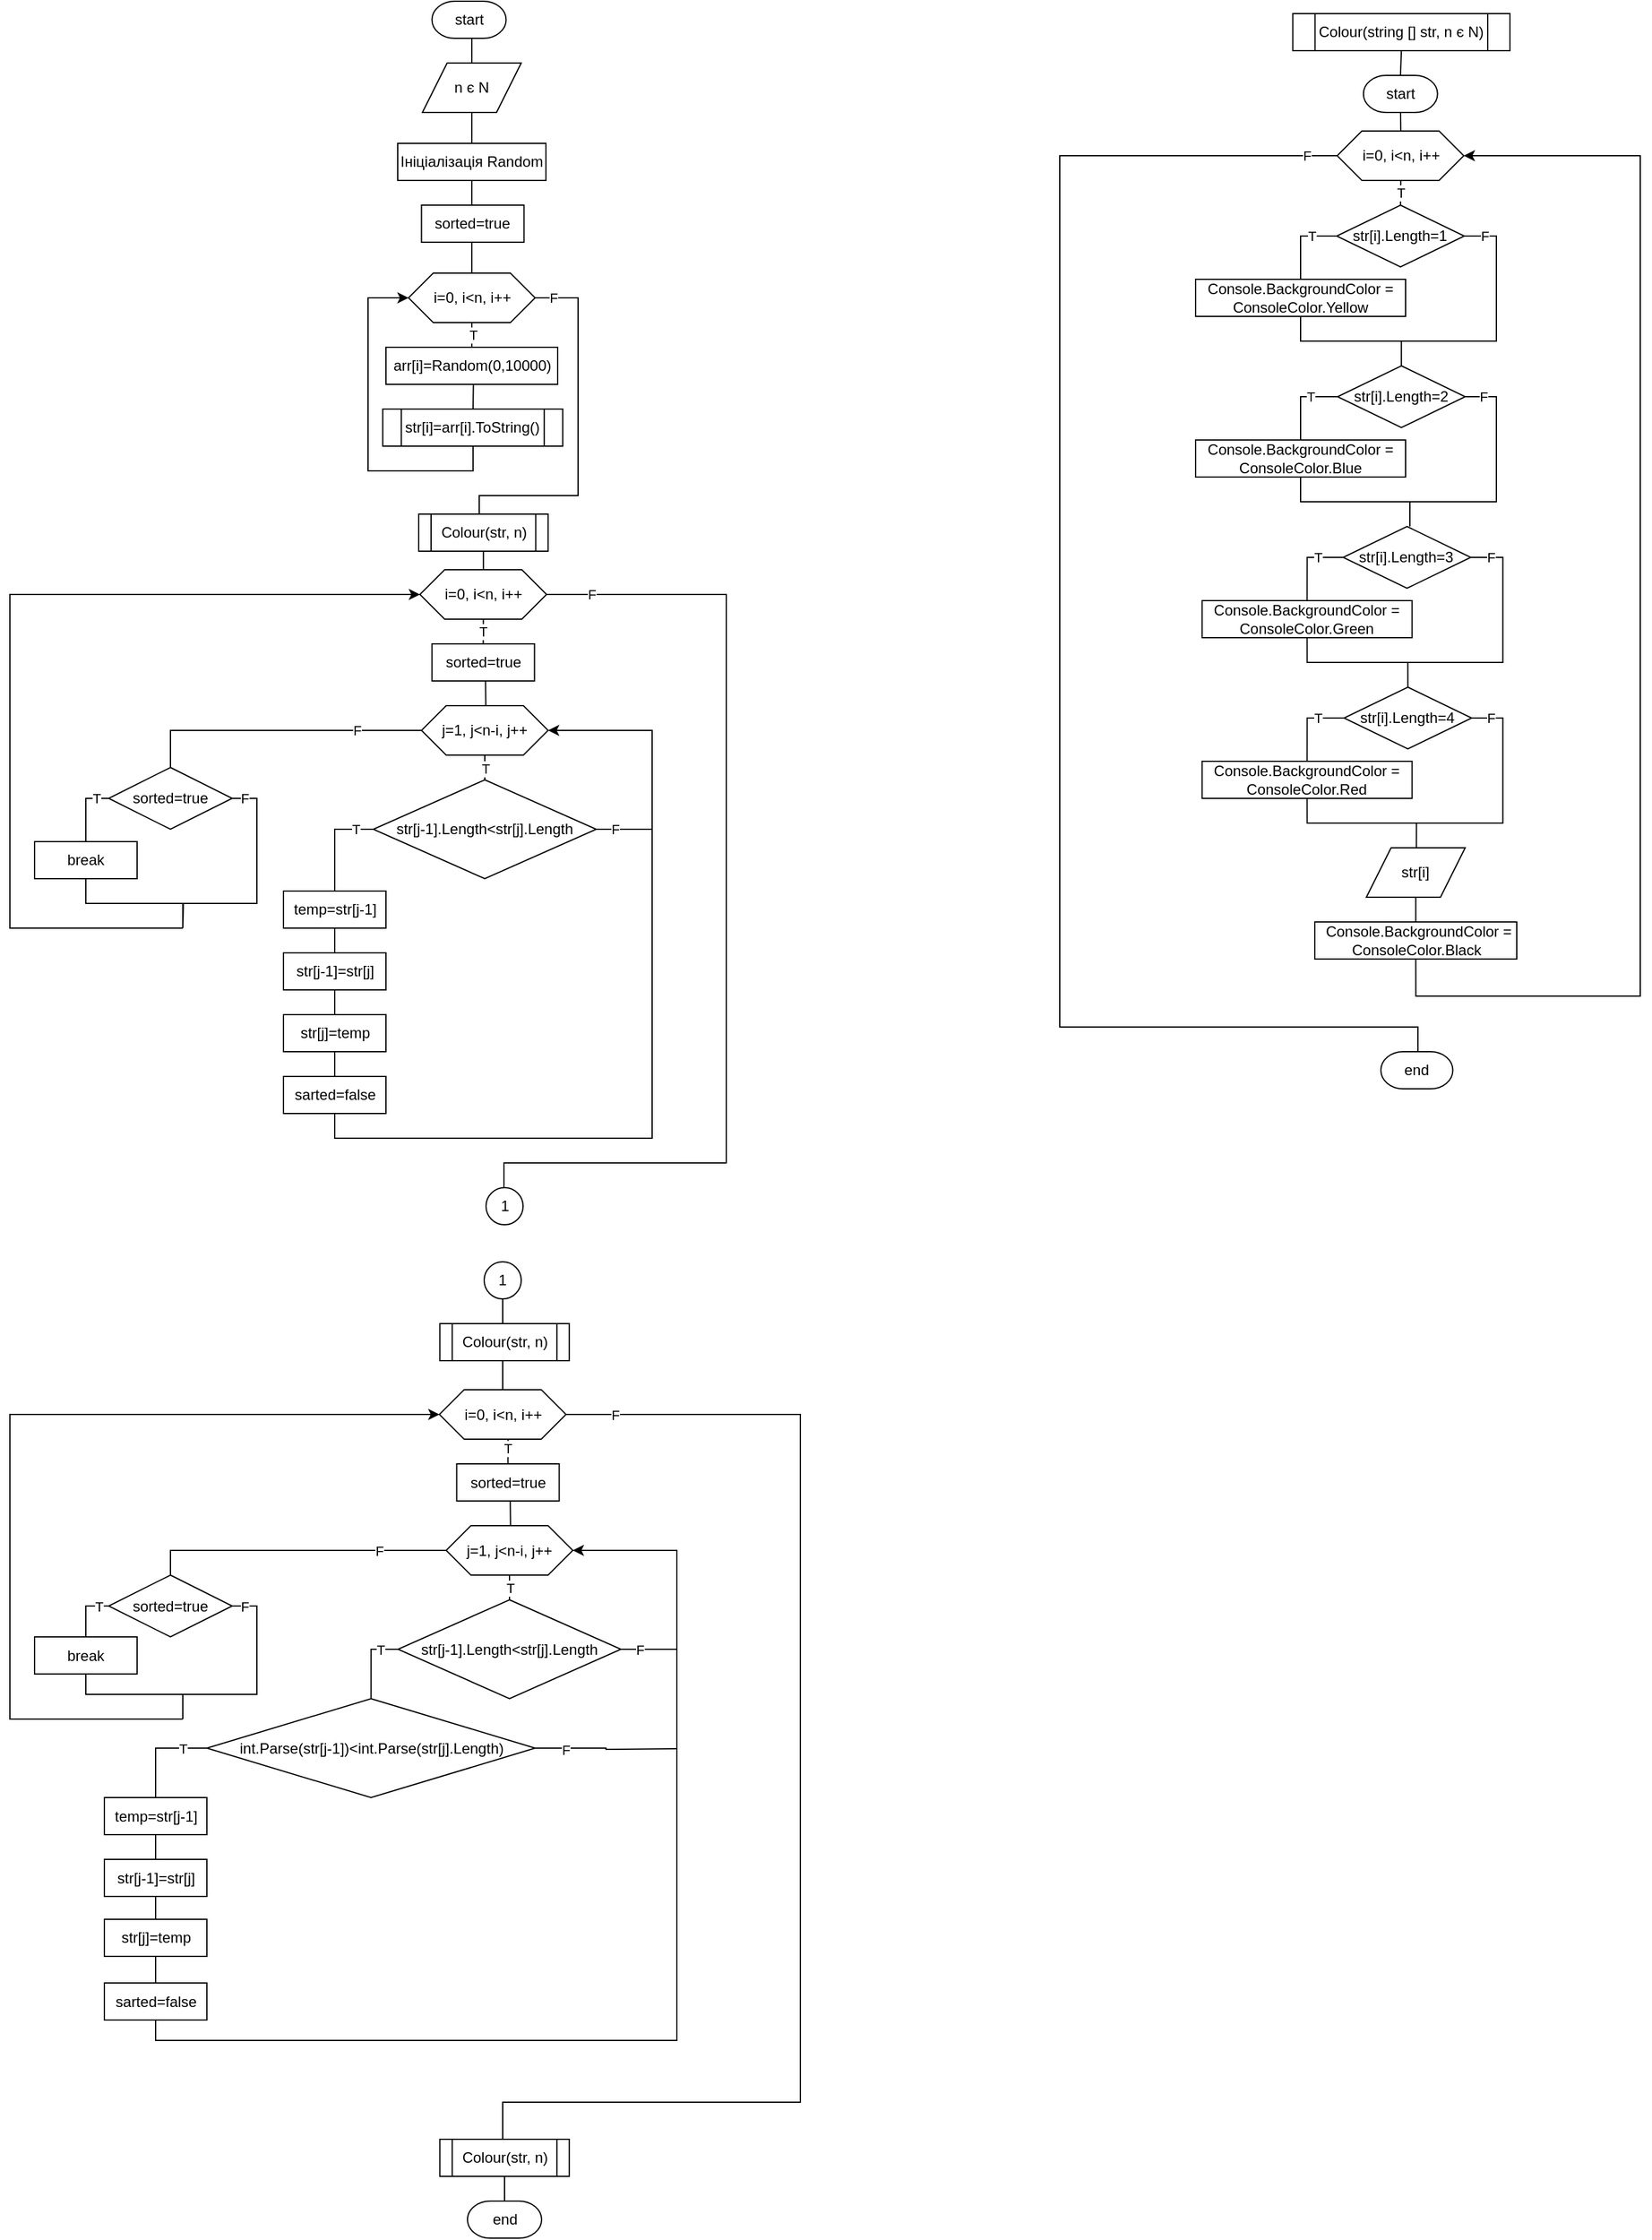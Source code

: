 <mxfile version="15.8.7" type="device"><diagram id="uZV2k3JF1YZYtvf-ei4v" name="Сторінка-1"><mxGraphModel dx="1102" dy="685" grid="1" gridSize="10" guides="1" tooltips="1" connect="1" arrows="1" fold="1" page="1" pageScale="1" pageWidth="827" pageHeight="1169" math="0" shadow="0"><root><mxCell id="0"/><mxCell id="1" parent="0"/><mxCell id="BwNYuGJRVMEhChx6pAqP-12" style="edgeStyle=orthogonalEdgeStyle;rounded=0;orthogonalLoop=1;jettySize=auto;html=1;exitX=0.5;exitY=1;exitDx=0;exitDy=0;exitPerimeter=0;entryX=0.5;entryY=0;entryDx=0;entryDy=0;endArrow=none;endFill=0;startArrow=none;" parent="1" source="BwNYuGJRVMEhChx6pAqP-4" target="BwNYuGJRVMEhChx6pAqP-11" edge="1"><mxGeometry relative="1" as="geometry"><Array as="points"><mxPoint x="414" y="260"/></Array></mxGeometry></mxCell><mxCell id="BwNYuGJRVMEhChx6pAqP-1" value="start" style="strokeWidth=1;html=1;shape=mxgraph.flowchart.terminator;whiteSpace=wrap;" parent="1" vertex="1"><mxGeometry x="381.75" y="170" width="60" height="30" as="geometry"/></mxCell><mxCell id="BwNYuGJRVMEhChx6pAqP-5" value="Ініціалізація Random" style="rounded=0;whiteSpace=wrap;html=1;strokeWidth=1;" parent="1" vertex="1"><mxGeometry x="354" y="285" width="120" height="30" as="geometry"/></mxCell><mxCell id="BwNYuGJRVMEhChx6pAqP-9" value="sorted=true" style="rounded=0;whiteSpace=wrap;html=1;strokeWidth=1;" parent="1" vertex="1"><mxGeometry x="373.25" y="335" width="83" height="30" as="geometry"/></mxCell><mxCell id="BwNYuGJRVMEhChx6pAqP-15" value="T" style="edgeStyle=orthogonalEdgeStyle;rounded=0;orthogonalLoop=1;jettySize=auto;html=1;exitX=0.5;exitY=1;exitDx=0;exitDy=0;entryX=0.5;entryY=0;entryDx=0;entryDy=0;endArrow=none;endFill=0;" parent="1" source="BwNYuGJRVMEhChx6pAqP-11" edge="1"><mxGeometry x="-0.718" y="1" relative="1" as="geometry"><mxPoint as="offset"/><mxPoint x="415" y="500" as="targetPoint"/></mxGeometry></mxCell><mxCell id="BwNYuGJRVMEhChx6pAqP-18" value="F" style="edgeStyle=orthogonalEdgeStyle;rounded=0;orthogonalLoop=1;jettySize=auto;html=1;exitX=1;exitY=0.5;exitDx=0;exitDy=0;endArrow=none;endFill=0;" parent="1" source="BwNYuGJRVMEhChx6pAqP-11" edge="1"><mxGeometry x="-0.903" relative="1" as="geometry"><mxPoint x="420" y="600" as="targetPoint"/><Array as="points"><mxPoint x="500" y="410"/><mxPoint x="500" y="570"/><mxPoint x="420" y="570"/></Array><mxPoint as="offset"/></mxGeometry></mxCell><mxCell id="BwNYuGJRVMEhChx6pAqP-11" value="i=0, i&amp;lt;n, i++" style="shape=hexagon;perimeter=hexagonPerimeter2;whiteSpace=wrap;html=1;fixedSize=1;strokeWidth=1;" parent="1" vertex="1"><mxGeometry x="362.75" y="390" width="102.5" height="40" as="geometry"/></mxCell><mxCell id="BwNYuGJRVMEhChx6pAqP-13" value="arr[i]=Random(0,10000)" style="rounded=0;whiteSpace=wrap;html=1;strokeWidth=1;" parent="1" vertex="1"><mxGeometry x="344.5" y="450" width="139" height="30" as="geometry"/></mxCell><mxCell id="BwNYuGJRVMEhChx6pAqP-16" style="edgeStyle=orthogonalEdgeStyle;rounded=0;orthogonalLoop=1;jettySize=auto;html=1;exitX=0.5;exitY=1;exitDx=0;exitDy=0;endArrow=classic;endFill=1;entryX=0;entryY=0.5;entryDx=0;entryDy=0;" parent="1" target="BwNYuGJRVMEhChx6pAqP-11" edge="1"><mxGeometry relative="1" as="geometry"><mxPoint x="360" y="410" as="targetPoint"/><Array as="points"><mxPoint x="415" y="550"/><mxPoint x="330" y="550"/><mxPoint x="330" y="410"/></Array><mxPoint x="415" y="530" as="sourcePoint"/></mxGeometry></mxCell><mxCell id="BwNYuGJRVMEhChx6pAqP-32" value="T" style="edgeStyle=orthogonalEdgeStyle;rounded=0;orthogonalLoop=1;jettySize=auto;html=1;entryX=0.5;entryY=0;entryDx=0;entryDy=0;endArrow=none;endFill=0;startArrow=none;" parent="1" target="BwNYuGJRVMEhChx6pAqP-23" edge="1"><mxGeometry x="0.779" relative="1" as="geometry"><mxPoint x="425" y="710" as="sourcePoint"/><mxPoint y="1" as="offset"/></mxGeometry></mxCell><mxCell id="BwNYuGJRVMEhChx6pAqP-36" value="T" style="edgeStyle=orthogonalEdgeStyle;rounded=0;orthogonalLoop=1;jettySize=auto;html=1;exitX=0.5;exitY=1;exitDx=0;exitDy=0;entryX=0.5;entryY=0;entryDx=0;entryDy=0;endArrow=none;endFill=0;" parent="1" source="BwNYuGJRVMEhChx6pAqP-19" target="BwNYuGJRVMEhChx6pAqP-21" edge="1"><mxGeometry x="0.734" relative="1" as="geometry"><mxPoint as="offset"/></mxGeometry></mxCell><mxCell id="BwNYuGJRVMEhChx6pAqP-19" value="Colour(str, n)" style="shape=process;whiteSpace=wrap;html=1;backgroundOutline=1;strokeWidth=1;" parent="1" vertex="1"><mxGeometry x="371" y="585" width="104.75" height="30" as="geometry"/></mxCell><mxCell id="BwNYuGJRVMEhChx6pAqP-42" value="F" style="edgeStyle=orthogonalEdgeStyle;rounded=0;orthogonalLoop=1;jettySize=auto;html=1;exitX=1;exitY=0.5;exitDx=0;exitDy=0;endArrow=none;endFill=0;" parent="1" source="BwNYuGJRVMEhChx6pAqP-20" target="BwNYuGJRVMEhChx6pAqP-43" edge="1"><mxGeometry x="-0.912" relative="1" as="geometry"><mxPoint x="440" y="1130" as="targetPoint"/><Array as="points"><mxPoint x="620" y="650"/><mxPoint x="620" y="1110"/><mxPoint x="440" y="1110"/></Array><mxPoint x="1" as="offset"/></mxGeometry></mxCell><mxCell id="BwNYuGJRVMEhChx6pAqP-20" value="i=0, i&amp;lt;n, i++" style="shape=hexagon;perimeter=hexagonPerimeter2;whiteSpace=wrap;html=1;fixedSize=1;strokeWidth=1;" parent="1" vertex="1"><mxGeometry x="372" y="630" width="102.5" height="40" as="geometry"/></mxCell><mxCell id="BwNYuGJRVMEhChx6pAqP-21" value="sorted=true" style="rounded=0;whiteSpace=wrap;html=1;strokeWidth=1;" parent="1" vertex="1"><mxGeometry x="381.75" y="690" width="83" height="30" as="geometry"/></mxCell><mxCell id="BwNYuGJRVMEhChx6pAqP-48" value="F" style="edgeStyle=orthogonalEdgeStyle;rounded=0;orthogonalLoop=1;jettySize=auto;html=1;exitX=0;exitY=0.5;exitDx=0;exitDy=0;endArrow=none;endFill=0;entryX=0.5;entryY=0;entryDx=0;entryDy=0;" parent="1" source="BwNYuGJRVMEhChx6pAqP-22" target="BwNYuGJRVMEhChx6pAqP-55" edge="1"><mxGeometry x="-0.55" relative="1" as="geometry"><mxPoint x="270" y="760" as="targetPoint"/><mxPoint as="offset"/></mxGeometry></mxCell><mxCell id="BwNYuGJRVMEhChx6pAqP-22" value="j=1, j&amp;lt;n-i, j++" style="shape=hexagon;perimeter=hexagonPerimeter2;whiteSpace=wrap;html=1;fixedSize=1;strokeWidth=1;" parent="1" vertex="1"><mxGeometry x="373.25" y="740" width="102.5" height="40" as="geometry"/></mxCell><mxCell id="BwNYuGJRVMEhChx6pAqP-29" value="T" style="edgeStyle=orthogonalEdgeStyle;rounded=0;orthogonalLoop=1;jettySize=auto;html=1;exitX=0;exitY=0.5;exitDx=0;exitDy=0;entryX=0.5;entryY=0;entryDx=0;entryDy=0;endArrow=none;endFill=0;" parent="1" source="BwNYuGJRVMEhChx6pAqP-23" target="BwNYuGJRVMEhChx6pAqP-28" edge="1"><mxGeometry x="-0.877" relative="1" as="geometry"><mxPoint as="offset"/></mxGeometry></mxCell><mxCell id="BwNYuGJRVMEhChx6pAqP-31" value="F" style="edgeStyle=orthogonalEdgeStyle;rounded=0;orthogonalLoop=1;jettySize=auto;html=1;exitX=1;exitY=0.5;exitDx=0;exitDy=0;endArrow=none;endFill=0;" parent="1" source="BwNYuGJRVMEhChx6pAqP-23" edge="1"><mxGeometry x="-0.326" relative="1" as="geometry"><mxPoint x="560" y="840" as="targetPoint"/><mxPoint as="offset"/></mxGeometry></mxCell><mxCell id="BwNYuGJRVMEhChx6pAqP-23" value="str[j-1].Length&amp;lt;str[j].Length" style="rhombus;whiteSpace=wrap;html=1;strokeWidth=1;" parent="1" vertex="1"><mxGeometry x="334.25" y="800" width="180.5" height="80" as="geometry"/></mxCell><mxCell id="BwNYuGJRVMEhChx6pAqP-25" value="temp=str[j-1]" style="rounded=0;whiteSpace=wrap;html=1;strokeWidth=1;" parent="1" vertex="1"><mxGeometry x="261.5" y="890" width="83" height="30" as="geometry"/></mxCell><mxCell id="BwNYuGJRVMEhChx6pAqP-26" value="str[j-1]=str[j]" style="rounded=0;whiteSpace=wrap;html=1;strokeWidth=1;" parent="1" vertex="1"><mxGeometry x="261.5" y="940" width="83" height="30" as="geometry"/></mxCell><mxCell id="BwNYuGJRVMEhChx6pAqP-27" value="str[j]=temp" style="rounded=0;whiteSpace=wrap;html=1;strokeWidth=1;" parent="1" vertex="1"><mxGeometry x="261.5" y="990" width="83" height="30" as="geometry"/></mxCell><mxCell id="BwNYuGJRVMEhChx6pAqP-30" style="edgeStyle=orthogonalEdgeStyle;rounded=0;orthogonalLoop=1;jettySize=auto;html=1;exitX=0.5;exitY=1;exitDx=0;exitDy=0;endArrow=classic;endFill=1;entryX=1;entryY=0.5;entryDx=0;entryDy=0;" parent="1" source="BwNYuGJRVMEhChx6pAqP-28" target="BwNYuGJRVMEhChx6pAqP-22" edge="1"><mxGeometry relative="1" as="geometry"><mxPoint x="560" y="790" as="targetPoint"/><Array as="points"><mxPoint x="303" y="1090"/><mxPoint x="560" y="1090"/><mxPoint x="560" y="760"/></Array></mxGeometry></mxCell><mxCell id="BwNYuGJRVMEhChx6pAqP-28" value="sarted=false" style="rounded=0;whiteSpace=wrap;html=1;strokeWidth=1;" parent="1" vertex="1"><mxGeometry x="261.5" y="1040" width="83" height="30" as="geometry"/></mxCell><mxCell id="BwNYuGJRVMEhChx6pAqP-43" value="1" style="ellipse;whiteSpace=wrap;html=1;aspect=fixed;strokeWidth=1;" parent="1" vertex="1"><mxGeometry x="425.5" y="1130" width="30" height="30" as="geometry"/></mxCell><mxCell id="BwNYuGJRVMEhChx6pAqP-80" style="edgeStyle=orthogonalEdgeStyle;rounded=0;orthogonalLoop=1;jettySize=auto;html=1;exitX=0.5;exitY=1;exitDx=0;exitDy=0;entryX=0.5;entryY=0;entryDx=0;entryDy=0;endArrow=none;endFill=0;" parent="1" source="BwNYuGJRVMEhChx6pAqP-44" target="BwNYuGJRVMEhChx6pAqP-62" edge="1"><mxGeometry relative="1" as="geometry"/></mxCell><mxCell id="BwNYuGJRVMEhChx6pAqP-44" value="1" style="ellipse;whiteSpace=wrap;html=1;aspect=fixed;strokeWidth=1;" parent="1" vertex="1"><mxGeometry x="424" y="1190" width="30" height="30" as="geometry"/></mxCell><mxCell id="BwNYuGJRVMEhChx6pAqP-50" style="edgeStyle=orthogonalEdgeStyle;rounded=0;orthogonalLoop=1;jettySize=auto;html=1;entryX=0;entryY=0.5;entryDx=0;entryDy=0;endArrow=classic;endFill=1;" parent="1" target="BwNYuGJRVMEhChx6pAqP-20" edge="1"><mxGeometry relative="1" as="geometry"><mxPoint x="180" y="920" as="sourcePoint"/><Array as="points"><mxPoint x="142" y="920"/><mxPoint x="40" y="920"/><mxPoint x="40" y="650"/></Array></mxGeometry></mxCell><mxCell id="BwNYuGJRVMEhChx6pAqP-59" style="edgeStyle=orthogonalEdgeStyle;rounded=0;orthogonalLoop=1;jettySize=auto;html=1;exitX=0.5;exitY=1;exitDx=0;exitDy=0;endArrow=none;endFill=0;" parent="1" source="BwNYuGJRVMEhChx6pAqP-54" edge="1"><mxGeometry relative="1" as="geometry"><mxPoint x="180" y="920" as="targetPoint"/></mxGeometry></mxCell><mxCell id="BwNYuGJRVMEhChx6pAqP-54" value="break" style="rounded=0;whiteSpace=wrap;html=1;strokeWidth=1;" parent="1" vertex="1"><mxGeometry x="60" y="850" width="83" height="30" as="geometry"/></mxCell><mxCell id="BwNYuGJRVMEhChx6pAqP-56" value="F" style="edgeStyle=orthogonalEdgeStyle;rounded=0;orthogonalLoop=1;jettySize=auto;html=1;exitX=1;exitY=0.5;exitDx=0;exitDy=0;endArrow=none;endFill=0;" parent="1" source="BwNYuGJRVMEhChx6pAqP-55" edge="1"><mxGeometry x="-0.892" relative="1" as="geometry"><mxPoint x="180" y="920" as="targetPoint"/><Array as="points"><mxPoint x="240" y="815"/><mxPoint x="240" y="900"/><mxPoint x="180" y="900"/></Array><mxPoint as="offset"/></mxGeometry></mxCell><mxCell id="BwNYuGJRVMEhChx6pAqP-58" value="T" style="edgeStyle=orthogonalEdgeStyle;rounded=0;orthogonalLoop=1;jettySize=auto;html=1;exitX=0;exitY=0.5;exitDx=0;exitDy=0;entryX=0.5;entryY=0;entryDx=0;entryDy=0;endArrow=none;endFill=0;" parent="1" source="BwNYuGJRVMEhChx6pAqP-55" target="BwNYuGJRVMEhChx6pAqP-54" edge="1"><mxGeometry x="-0.626" relative="1" as="geometry"><mxPoint as="offset"/></mxGeometry></mxCell><mxCell id="BwNYuGJRVMEhChx6pAqP-55" value="sorted=true" style="rhombus;whiteSpace=wrap;html=1;strokeWidth=1;" parent="1" vertex="1"><mxGeometry x="120" y="790" width="100" height="50" as="geometry"/></mxCell><mxCell id="BwNYuGJRVMEhChx6pAqP-60" value="Colour(str, n)" style="shape=process;whiteSpace=wrap;html=1;backgroundOutline=1;strokeWidth=1;" parent="1" vertex="1"><mxGeometry x="388.13" y="1240" width="104.75" height="30" as="geometry"/></mxCell><mxCell id="BwNYuGJRVMEhChx6pAqP-61" value="T" style="edgeStyle=orthogonalEdgeStyle;rounded=0;orthogonalLoop=1;jettySize=auto;html=1;entryX=0.5;entryY=0;entryDx=0;entryDy=0;endArrow=none;endFill=0;startArrow=none;" parent="1" target="BwNYuGJRVMEhChx6pAqP-68" edge="1"><mxGeometry x="0.779" relative="1" as="geometry"><mxPoint x="445" y="1373.5" as="sourcePoint"/><mxPoint y="1" as="offset"/></mxGeometry></mxCell><mxCell id="BwNYuGJRVMEhChx6pAqP-81" value="T" style="edgeStyle=orthogonalEdgeStyle;rounded=0;orthogonalLoop=1;jettySize=auto;html=1;exitX=0.5;exitY=1;exitDx=0;exitDy=0;entryX=0.5;entryY=0;entryDx=0;entryDy=0;endArrow=none;endFill=0;" parent="1" source="BwNYuGJRVMEhChx6pAqP-62" target="BwNYuGJRVMEhChx6pAqP-63" edge="1"><mxGeometry relative="1" as="geometry"/></mxCell><mxCell id="BwNYuGJRVMEhChx6pAqP-105" value="F" style="edgeStyle=orthogonalEdgeStyle;rounded=0;orthogonalLoop=1;jettySize=auto;html=1;exitX=1;exitY=0.5;exitDx=0;exitDy=0;endArrow=none;endFill=0;" parent="1" source="BwNYuGJRVMEhChx6pAqP-62" target="BwNYuGJRVMEhChx6pAqP-104" edge="1"><mxGeometry x="-0.922" relative="1" as="geometry"><Array as="points"><mxPoint x="680" y="1314"/><mxPoint x="680" y="1870"/><mxPoint x="439" y="1870"/></Array><mxPoint as="offset"/></mxGeometry></mxCell><mxCell id="BwNYuGJRVMEhChx6pAqP-62" value="i=0, i&amp;lt;n, i++" style="shape=hexagon;perimeter=hexagonPerimeter2;whiteSpace=wrap;html=1;fixedSize=1;strokeWidth=1;" parent="1" vertex="1"><mxGeometry x="387.75" y="1293.5" width="102.5" height="40" as="geometry"/></mxCell><mxCell id="BwNYuGJRVMEhChx6pAqP-63" value="sorted=true" style="rounded=0;whiteSpace=wrap;html=1;strokeWidth=1;" parent="1" vertex="1"><mxGeometry x="401.75" y="1353.5" width="83" height="30" as="geometry"/></mxCell><mxCell id="BwNYuGJRVMEhChx6pAqP-64" value="F" style="edgeStyle=orthogonalEdgeStyle;rounded=0;orthogonalLoop=1;jettySize=auto;html=1;exitX=0;exitY=0.5;exitDx=0;exitDy=0;endArrow=none;endFill=0;entryX=0.5;entryY=0;entryDx=0;entryDy=0;" parent="1" source="BwNYuGJRVMEhChx6pAqP-65" target="BwNYuGJRVMEhChx6pAqP-79" edge="1"><mxGeometry x="-0.55" relative="1" as="geometry"><mxPoint x="290" y="1423.5" as="targetPoint"/><mxPoint as="offset"/></mxGeometry></mxCell><mxCell id="BwNYuGJRVMEhChx6pAqP-65" value="j=1, j&amp;lt;n-i, j++" style="shape=hexagon;perimeter=hexagonPerimeter2;whiteSpace=wrap;html=1;fixedSize=1;strokeWidth=1;" parent="1" vertex="1"><mxGeometry x="393.25" y="1403.5" width="102.5" height="40" as="geometry"/></mxCell><mxCell id="BwNYuGJRVMEhChx6pAqP-67" value="F" style="edgeStyle=orthogonalEdgeStyle;rounded=0;orthogonalLoop=1;jettySize=auto;html=1;exitX=1;exitY=0.5;exitDx=0;exitDy=0;endArrow=none;endFill=0;" parent="1" source="BwNYuGJRVMEhChx6pAqP-68" edge="1"><mxGeometry x="-0.326" relative="1" as="geometry"><mxPoint x="580" y="1503.5" as="targetPoint"/><mxPoint as="offset"/></mxGeometry></mxCell><mxCell id="BwNYuGJRVMEhChx6pAqP-91" value="T" style="edgeStyle=orthogonalEdgeStyle;rounded=0;orthogonalLoop=1;jettySize=auto;html=1;exitX=0;exitY=0.5;exitDx=0;exitDy=0;entryX=0.5;entryY=0;entryDx=0;entryDy=0;endArrow=none;endFill=0;" parent="1" source="BwNYuGJRVMEhChx6pAqP-68" target="BwNYuGJRVMEhChx6pAqP-82" edge="1"><mxGeometry x="-0.539" relative="1" as="geometry"><mxPoint as="offset"/></mxGeometry></mxCell><mxCell id="BwNYuGJRVMEhChx6pAqP-68" value="str[j-1].Length&amp;lt;str[j].Length" style="rhombus;whiteSpace=wrap;html=1;strokeWidth=1;" parent="1" vertex="1"><mxGeometry x="354.25" y="1463.5" width="180.5" height="80" as="geometry"/></mxCell><mxCell id="BwNYuGJRVMEhChx6pAqP-99" style="edgeStyle=orthogonalEdgeStyle;rounded=0;orthogonalLoop=1;jettySize=auto;html=1;entryX=0.5;entryY=0;entryDx=0;entryDy=0;endArrow=none;endFill=0;" parent="1" source="BwNYuGJRVMEhChx6pAqP-69" target="BwNYuGJRVMEhChx6pAqP-70" edge="1"><mxGeometry relative="1" as="geometry"/></mxCell><mxCell id="BwNYuGJRVMEhChx6pAqP-69" value="temp=str[j-1]" style="rounded=0;whiteSpace=wrap;html=1;strokeWidth=1;" parent="1" vertex="1"><mxGeometry x="116.5" y="1623.5" width="83" height="30" as="geometry"/></mxCell><mxCell id="BwNYuGJRVMEhChx6pAqP-100" style="edgeStyle=orthogonalEdgeStyle;rounded=0;orthogonalLoop=1;jettySize=auto;html=1;exitX=0.5;exitY=1;exitDx=0;exitDy=0;entryX=0.5;entryY=0;entryDx=0;entryDy=0;endArrow=none;endFill=0;" parent="1" source="BwNYuGJRVMEhChx6pAqP-70" target="BwNYuGJRVMEhChx6pAqP-71" edge="1"><mxGeometry relative="1" as="geometry"/></mxCell><mxCell id="BwNYuGJRVMEhChx6pAqP-70" value="str[j-1]=str[j]" style="rounded=0;whiteSpace=wrap;html=1;strokeWidth=1;" parent="1" vertex="1"><mxGeometry x="116.5" y="1673.5" width="83" height="30" as="geometry"/></mxCell><mxCell id="BwNYuGJRVMEhChx6pAqP-101" style="edgeStyle=orthogonalEdgeStyle;rounded=0;orthogonalLoop=1;jettySize=auto;html=1;exitX=0.5;exitY=1;exitDx=0;exitDy=0;entryX=0.5;entryY=0;entryDx=0;entryDy=0;endArrow=none;endFill=0;" parent="1" source="BwNYuGJRVMEhChx6pAqP-71" target="BwNYuGJRVMEhChx6pAqP-73" edge="1"><mxGeometry relative="1" as="geometry"/></mxCell><mxCell id="BwNYuGJRVMEhChx6pAqP-71" value="str[j]=temp" style="rounded=0;whiteSpace=wrap;html=1;strokeWidth=1;" parent="1" vertex="1"><mxGeometry x="116.5" y="1722" width="83" height="30" as="geometry"/></mxCell><mxCell id="BwNYuGJRVMEhChx6pAqP-102" style="edgeStyle=orthogonalEdgeStyle;rounded=0;orthogonalLoop=1;jettySize=auto;html=1;exitX=0.5;exitY=1;exitDx=0;exitDy=0;entryX=1;entryY=0.5;entryDx=0;entryDy=0;endArrow=classic;endFill=1;" parent="1" source="BwNYuGJRVMEhChx6pAqP-73" target="BwNYuGJRVMEhChx6pAqP-65" edge="1"><mxGeometry relative="1" as="geometry"><Array as="points"><mxPoint x="158" y="1820"/><mxPoint x="580" y="1820"/><mxPoint x="580" y="1424"/></Array></mxGeometry></mxCell><mxCell id="BwNYuGJRVMEhChx6pAqP-73" value="sarted=false" style="rounded=0;whiteSpace=wrap;html=1;strokeWidth=1;" parent="1" vertex="1"><mxGeometry x="116.5" y="1773.5" width="83" height="30" as="geometry"/></mxCell><mxCell id="BwNYuGJRVMEhChx6pAqP-74" style="edgeStyle=orthogonalEdgeStyle;rounded=0;orthogonalLoop=1;jettySize=auto;html=1;entryX=0;entryY=0.5;entryDx=0;entryDy=0;endArrow=classic;endFill=1;" parent="1" target="BwNYuGJRVMEhChx6pAqP-62" edge="1"><mxGeometry relative="1" as="geometry"><mxPoint x="180" y="1560" as="sourcePoint"/><Array as="points"><mxPoint x="180" y="1560"/><mxPoint x="40" y="1560"/><mxPoint x="40" y="1314"/></Array></mxGeometry></mxCell><mxCell id="BwNYuGJRVMEhChx6pAqP-75" style="edgeStyle=orthogonalEdgeStyle;rounded=0;orthogonalLoop=1;jettySize=auto;html=1;exitX=0.5;exitY=1;exitDx=0;exitDy=0;endArrow=none;endFill=0;" parent="1" source="BwNYuGJRVMEhChx6pAqP-76" edge="1"><mxGeometry relative="1" as="geometry"><mxPoint x="180" y="1560" as="targetPoint"/><Array as="points"><mxPoint x="102" y="1540"/><mxPoint x="180" y="1540"/></Array></mxGeometry></mxCell><mxCell id="BwNYuGJRVMEhChx6pAqP-76" value="break" style="rounded=0;whiteSpace=wrap;html=1;strokeWidth=1;" parent="1" vertex="1"><mxGeometry x="60" y="1493.5" width="83" height="30" as="geometry"/></mxCell><mxCell id="BwNYuGJRVMEhChx6pAqP-77" value="F" style="edgeStyle=orthogonalEdgeStyle;rounded=0;orthogonalLoop=1;jettySize=auto;html=1;exitX=1;exitY=0.5;exitDx=0;exitDy=0;endArrow=none;endFill=0;" parent="1" source="BwNYuGJRVMEhChx6pAqP-79" edge="1"><mxGeometry x="-0.892" relative="1" as="geometry"><mxPoint x="180" y="1560" as="targetPoint"/><Array as="points"><mxPoint x="240" y="1469"/><mxPoint x="240" y="1540"/><mxPoint x="180" y="1540"/></Array><mxPoint as="offset"/></mxGeometry></mxCell><mxCell id="BwNYuGJRVMEhChx6pAqP-78" value="T" style="edgeStyle=orthogonalEdgeStyle;rounded=0;orthogonalLoop=1;jettySize=auto;html=1;exitX=0;exitY=0.5;exitDx=0;exitDy=0;entryX=0.5;entryY=0;entryDx=0;entryDy=0;endArrow=none;endFill=0;" parent="1" source="BwNYuGJRVMEhChx6pAqP-79" target="BwNYuGJRVMEhChx6pAqP-76" edge="1"><mxGeometry x="-0.626" relative="1" as="geometry"><mxPoint as="offset"/></mxGeometry></mxCell><mxCell id="BwNYuGJRVMEhChx6pAqP-79" value="sorted=true" style="rhombus;whiteSpace=wrap;html=1;strokeWidth=1;" parent="1" vertex="1"><mxGeometry x="120" y="1443.5" width="100" height="50" as="geometry"/></mxCell><mxCell id="BwNYuGJRVMEhChx6pAqP-98" value="T" style="edgeStyle=orthogonalEdgeStyle;rounded=0;orthogonalLoop=1;jettySize=auto;html=1;exitX=0;exitY=0.5;exitDx=0;exitDy=0;entryX=0.5;entryY=0;entryDx=0;entryDy=0;endArrow=none;endFill=0;" parent="1" source="BwNYuGJRVMEhChx6pAqP-82" target="BwNYuGJRVMEhChx6pAqP-69" edge="1"><mxGeometry x="-0.521" relative="1" as="geometry"><Array as="points"><mxPoint x="158" y="1584"/></Array><mxPoint as="offset"/></mxGeometry></mxCell><mxCell id="BwNYuGJRVMEhChx6pAqP-103" value="F" style="edgeStyle=orthogonalEdgeStyle;rounded=0;orthogonalLoop=1;jettySize=auto;html=1;exitX=1;exitY=0.5;exitDx=0;exitDy=0;endArrow=none;endFill=0;" parent="1" source="BwNYuGJRVMEhChx6pAqP-82" edge="1"><mxGeometry x="-0.571" relative="1" as="geometry"><mxPoint x="580" y="1584" as="targetPoint"/><mxPoint y="1" as="offset"/></mxGeometry></mxCell><mxCell id="BwNYuGJRVMEhChx6pAqP-82" value="int.Parse(str[j-1])&amp;lt;int.Parse(str[j].Length)" style="rhombus;whiteSpace=wrap;html=1;strokeWidth=1;" parent="1" vertex="1"><mxGeometry x="199.5" y="1543.5" width="265.75" height="80" as="geometry"/></mxCell><mxCell id="BwNYuGJRVMEhChx6pAqP-109" style="edgeStyle=orthogonalEdgeStyle;rounded=0;orthogonalLoop=1;jettySize=auto;html=1;exitX=0.5;exitY=1;exitDx=0;exitDy=0;entryX=0.5;entryY=0;entryDx=0;entryDy=0;entryPerimeter=0;endArrow=none;endFill=0;" parent="1" source="BwNYuGJRVMEhChx6pAqP-104" target="BwNYuGJRVMEhChx6pAqP-108" edge="1"><mxGeometry relative="1" as="geometry"/></mxCell><mxCell id="BwNYuGJRVMEhChx6pAqP-104" value="Colour(str, n)" style="shape=process;whiteSpace=wrap;html=1;backgroundOutline=1;strokeWidth=1;" parent="1" vertex="1"><mxGeometry x="388.13" y="1900" width="104.75" height="30" as="geometry"/></mxCell><mxCell id="BwNYuGJRVMEhChx6pAqP-108" value="end" style="strokeWidth=1;html=1;shape=mxgraph.flowchart.terminator;whiteSpace=wrap;" parent="1" vertex="1"><mxGeometry x="410.5" y="1950" width="60" height="30" as="geometry"/></mxCell><mxCell id="BwNYuGJRVMEhChx6pAqP-115" value="T" style="edgeStyle=orthogonalEdgeStyle;rounded=0;orthogonalLoop=1;jettySize=auto;html=1;exitX=0.5;exitY=1;exitDx=0;exitDy=0;entryX=0.5;entryY=0;entryDx=0;entryDy=0;endArrow=none;endFill=0;" parent="1" target="BwNYuGJRVMEhChx6pAqP-112" edge="1"><mxGeometry x="0.75" relative="1" as="geometry"><mxPoint x="1165.875" y="255" as="sourcePoint"/><mxPoint as="offset"/></mxGeometry></mxCell><mxCell id="BwNYuGJRVMEhChx6pAqP-140" value="F" style="edgeStyle=orthogonalEdgeStyle;rounded=0;orthogonalLoop=1;jettySize=auto;html=1;exitX=0;exitY=0.5;exitDx=0;exitDy=0;endArrow=none;endFill=0;" parent="1" source="BwNYuGJRVMEhChx6pAqP-111" target="BwNYuGJRVMEhChx6pAqP-141" edge="1"><mxGeometry x="-0.96" relative="1" as="geometry"><mxPoint x="1180" y="1020" as="targetPoint"/><Array as="points"><mxPoint x="890" y="295"/><mxPoint x="890" y="1000"/><mxPoint x="1180" y="1000"/></Array><mxPoint as="offset"/></mxGeometry></mxCell><mxCell id="BwNYuGJRVMEhChx6pAqP-111" value="i=0, i&amp;lt;n, i++" style="shape=hexagon;perimeter=hexagonPerimeter2;whiteSpace=wrap;html=1;fixedSize=1;strokeWidth=1;" parent="1" vertex="1"><mxGeometry x="1114.62" y="275" width="102.5" height="40" as="geometry"/></mxCell><mxCell id="BwNYuGJRVMEhChx6pAqP-114" value="T" style="edgeStyle=orthogonalEdgeStyle;rounded=0;orthogonalLoop=1;jettySize=auto;html=1;exitX=0;exitY=0.5;exitDx=0;exitDy=0;entryX=0.5;entryY=0;entryDx=0;entryDy=0;endArrow=none;endFill=0;" parent="1" source="BwNYuGJRVMEhChx6pAqP-112" target="BwNYuGJRVMEhChx6pAqP-113" edge="1"><mxGeometry x="-0.355" relative="1" as="geometry"><mxPoint as="offset"/></mxGeometry></mxCell><mxCell id="BwNYuGJRVMEhChx6pAqP-117" value="F" style="edgeStyle=orthogonalEdgeStyle;rounded=0;orthogonalLoop=1;jettySize=auto;html=1;exitX=1;exitY=0.5;exitDx=0;exitDy=0;entryX=0.5;entryY=0;entryDx=0;entryDy=0;endArrow=none;endFill=0;" parent="1" source="BwNYuGJRVMEhChx6pAqP-112" target="BwNYuGJRVMEhChx6pAqP-116" edge="1"><mxGeometry x="-0.839" relative="1" as="geometry"><Array as="points"><mxPoint x="1243.5" y="360"/><mxPoint x="1243.5" y="445"/><mxPoint x="1166.5" y="445"/></Array><mxPoint as="offset"/></mxGeometry></mxCell><mxCell id="BwNYuGJRVMEhChx6pAqP-112" value="str[i].Length=1" style="rhombus;whiteSpace=wrap;html=1;strokeWidth=1;" parent="1" vertex="1"><mxGeometry x="1114.21" y="335" width="103.32" height="50" as="geometry"/></mxCell><mxCell id="BwNYuGJRVMEhChx6pAqP-118" style="edgeStyle=orthogonalEdgeStyle;rounded=0;orthogonalLoop=1;jettySize=auto;html=1;exitX=0.5;exitY=1;exitDx=0;exitDy=0;endArrow=none;endFill=0;" parent="1" source="BwNYuGJRVMEhChx6pAqP-113" edge="1"><mxGeometry relative="1" as="geometry"><mxPoint x="1163.5" y="445" as="targetPoint"/><Array as="points"><mxPoint x="1085.5" y="445"/><mxPoint x="1173.5" y="445"/></Array></mxGeometry></mxCell><mxCell id="BwNYuGJRVMEhChx6pAqP-113" value="Console.BackgroundColor = ConsoleColor.Yellow" style="rounded=0;whiteSpace=wrap;html=1;strokeWidth=1;" parent="1" vertex="1"><mxGeometry x="1000" y="395" width="170" height="30" as="geometry"/></mxCell><mxCell id="BwNYuGJRVMEhChx6pAqP-120" value="T" style="edgeStyle=orthogonalEdgeStyle;rounded=0;orthogonalLoop=1;jettySize=auto;html=1;exitX=0;exitY=0.5;exitDx=0;exitDy=0;entryX=0.5;entryY=0;entryDx=0;entryDy=0;endArrow=none;endFill=0;" parent="1" source="BwNYuGJRVMEhChx6pAqP-116" target="BwNYuGJRVMEhChx6pAqP-119" edge="1"><mxGeometry x="-0.34" relative="1" as="geometry"><mxPoint as="offset"/></mxGeometry></mxCell><mxCell id="BwNYuGJRVMEhChx6pAqP-121" value="F" style="edgeStyle=orthogonalEdgeStyle;rounded=0;orthogonalLoop=1;jettySize=auto;html=1;exitX=1;exitY=0.5;exitDx=0;exitDy=0;endArrow=none;endFill=0;" parent="1" source="BwNYuGJRVMEhChx6pAqP-116" edge="1"><mxGeometry x="-0.848" relative="1" as="geometry"><mxPoint x="1173.5" y="595" as="targetPoint"/><Array as="points"><mxPoint x="1243.5" y="490"/><mxPoint x="1243.5" y="575"/><mxPoint x="1173.5" y="575"/></Array><mxPoint as="offset"/></mxGeometry></mxCell><mxCell id="BwNYuGJRVMEhChx6pAqP-116" value="str[i].Length=2" style="rhombus;whiteSpace=wrap;html=1;strokeWidth=1;" parent="1" vertex="1"><mxGeometry x="1114.93" y="465" width="103.32" height="50" as="geometry"/></mxCell><mxCell id="BwNYuGJRVMEhChx6pAqP-122" style="edgeStyle=orthogonalEdgeStyle;rounded=0;orthogonalLoop=1;jettySize=auto;html=1;exitX=0.5;exitY=1;exitDx=0;exitDy=0;endArrow=none;endFill=0;" parent="1" source="BwNYuGJRVMEhChx6pAqP-119" edge="1"><mxGeometry relative="1" as="geometry"><mxPoint x="1173.5" y="575" as="targetPoint"/></mxGeometry></mxCell><mxCell id="BwNYuGJRVMEhChx6pAqP-119" value="Console.BackgroundColor = ConsoleColor.Blue" style="rounded=0;whiteSpace=wrap;html=1;strokeWidth=1;" parent="1" vertex="1"><mxGeometry x="1000" y="525" width="170" height="30" as="geometry"/></mxCell><mxCell id="BwNYuGJRVMEhChx6pAqP-123" value="T" style="edgeStyle=orthogonalEdgeStyle;rounded=0;orthogonalLoop=1;jettySize=auto;html=1;exitX=0;exitY=0.5;exitDx=0;exitDy=0;entryX=0.5;entryY=0;entryDx=0;entryDy=0;endArrow=none;endFill=0;" parent="1" source="BwNYuGJRVMEhChx6pAqP-125" target="BwNYuGJRVMEhChx6pAqP-127" edge="1"><mxGeometry x="-0.355" relative="1" as="geometry"><mxPoint as="offset"/></mxGeometry></mxCell><mxCell id="BwNYuGJRVMEhChx6pAqP-124" value="F" style="edgeStyle=orthogonalEdgeStyle;rounded=0;orthogonalLoop=1;jettySize=auto;html=1;exitX=1;exitY=0.5;exitDx=0;exitDy=0;entryX=0.5;entryY=0;entryDx=0;entryDy=0;endArrow=none;endFill=0;" parent="1" source="BwNYuGJRVMEhChx6pAqP-125" target="BwNYuGJRVMEhChx6pAqP-130" edge="1"><mxGeometry x="-0.839" relative="1" as="geometry"><Array as="points"><mxPoint x="1248.75" y="620"/><mxPoint x="1248.75" y="705"/><mxPoint x="1171.75" y="705"/></Array><mxPoint as="offset"/></mxGeometry></mxCell><mxCell id="BwNYuGJRVMEhChx6pAqP-125" value="str[i].Length=3" style="rhombus;whiteSpace=wrap;html=1;strokeWidth=1;" parent="1" vertex="1"><mxGeometry x="1119.46" y="595" width="103.32" height="50" as="geometry"/></mxCell><mxCell id="BwNYuGJRVMEhChx6pAqP-126" style="edgeStyle=orthogonalEdgeStyle;rounded=0;orthogonalLoop=1;jettySize=auto;html=1;exitX=0.5;exitY=1;exitDx=0;exitDy=0;endArrow=none;endFill=0;" parent="1" source="BwNYuGJRVMEhChx6pAqP-127" edge="1"><mxGeometry relative="1" as="geometry"><mxPoint x="1168.75" y="705" as="targetPoint"/><Array as="points"><mxPoint x="1090.75" y="705"/><mxPoint x="1178.75" y="705"/></Array></mxGeometry></mxCell><mxCell id="BwNYuGJRVMEhChx6pAqP-127" value="Console.BackgroundColor = ConsoleColor.Green" style="rounded=0;whiteSpace=wrap;html=1;strokeWidth=1;" parent="1" vertex="1"><mxGeometry x="1005.25" y="655" width="170" height="30" as="geometry"/></mxCell><mxCell id="BwNYuGJRVMEhChx6pAqP-128" value="T" style="edgeStyle=orthogonalEdgeStyle;rounded=0;orthogonalLoop=1;jettySize=auto;html=1;exitX=0;exitY=0.5;exitDx=0;exitDy=0;entryX=0.5;entryY=0;entryDx=0;entryDy=0;endArrow=none;endFill=0;" parent="1" source="BwNYuGJRVMEhChx6pAqP-130" target="BwNYuGJRVMEhChx6pAqP-132" edge="1"><mxGeometry x="-0.34" relative="1" as="geometry"><mxPoint as="offset"/></mxGeometry></mxCell><mxCell id="BwNYuGJRVMEhChx6pAqP-129" value="F" style="edgeStyle=orthogonalEdgeStyle;rounded=0;orthogonalLoop=1;jettySize=auto;html=1;exitX=1;exitY=0.5;exitDx=0;exitDy=0;endArrow=none;endFill=0;" parent="1" source="BwNYuGJRVMEhChx6pAqP-130" edge="1"><mxGeometry x="-0.848" relative="1" as="geometry"><mxPoint x="1178.75" y="855" as="targetPoint"/><Array as="points"><mxPoint x="1248.75" y="750"/><mxPoint x="1248.75" y="835"/><mxPoint x="1178.75" y="835"/></Array><mxPoint as="offset"/></mxGeometry></mxCell><mxCell id="BwNYuGJRVMEhChx6pAqP-130" value="str[i].Length=4" style="rhombus;whiteSpace=wrap;html=1;strokeWidth=1;" parent="1" vertex="1"><mxGeometry x="1120.18" y="725" width="103.32" height="50" as="geometry"/></mxCell><mxCell id="BwNYuGJRVMEhChx6pAqP-142" style="edgeStyle=orthogonalEdgeStyle;rounded=0;orthogonalLoop=1;jettySize=auto;html=1;exitX=0.5;exitY=1;exitDx=0;exitDy=0;endArrow=none;endFill=0;" parent="1" source="BwNYuGJRVMEhChx6pAqP-132" edge="1"><mxGeometry relative="1" as="geometry"><mxPoint x="1180" y="835" as="targetPoint"/></mxGeometry></mxCell><mxCell id="BwNYuGJRVMEhChx6pAqP-132" value="Console.BackgroundColor = ConsoleColor.Red" style="rounded=0;whiteSpace=wrap;html=1;strokeWidth=1;" parent="1" vertex="1"><mxGeometry x="1005.25" y="785" width="170" height="30" as="geometry"/></mxCell><mxCell id="BwNYuGJRVMEhChx6pAqP-135" style="edgeStyle=orthogonalEdgeStyle;rounded=0;orthogonalLoop=1;jettySize=auto;html=1;exitX=0.5;exitY=1;exitDx=0;exitDy=0;entryX=0.5;entryY=0;entryDx=0;entryDy=0;endArrow=none;endFill=0;" parent="1" source="BwNYuGJRVMEhChx6pAqP-133" target="BwNYuGJRVMEhChx6pAqP-134" edge="1"><mxGeometry relative="1" as="geometry"/></mxCell><mxCell id="BwNYuGJRVMEhChx6pAqP-133" value="str[i]" style="shape=parallelogram;perimeter=parallelogramPerimeter;whiteSpace=wrap;html=1;fixedSize=1;strokeWidth=1;" parent="1" vertex="1"><mxGeometry x="1138.25" y="855" width="80" height="40" as="geometry"/></mxCell><mxCell id="BwNYuGJRVMEhChx6pAqP-136" style="edgeStyle=orthogonalEdgeStyle;rounded=0;orthogonalLoop=1;jettySize=auto;html=1;exitX=0.5;exitY=1;exitDx=0;exitDy=0;entryX=1;entryY=0.5;entryDx=0;entryDy=0;endArrow=classic;endFill=1;" parent="1" source="BwNYuGJRVMEhChx6pAqP-134" target="BwNYuGJRVMEhChx6pAqP-111" edge="1"><mxGeometry relative="1" as="geometry"><Array as="points"><mxPoint x="1178" y="975"/><mxPoint x="1360" y="975"/><mxPoint x="1360" y="295"/></Array></mxGeometry></mxCell><mxCell id="BwNYuGJRVMEhChx6pAqP-134" value="&amp;nbsp;Console.BackgroundColor = ConsoleColor.Black" style="rounded=0;whiteSpace=wrap;html=1;strokeWidth=1;" parent="1" vertex="1"><mxGeometry x="1096.5" y="915" width="163.5" height="30" as="geometry"/></mxCell><mxCell id="BwNYuGJRVMEhChx6pAqP-139" style="edgeStyle=orthogonalEdgeStyle;rounded=0;orthogonalLoop=1;jettySize=auto;html=1;exitX=0.5;exitY=1;exitDx=0;exitDy=0;entryX=0.5;entryY=0;entryDx=0;entryDy=0;entryPerimeter=0;endArrow=none;endFill=0;" parent="1" source="BwNYuGJRVMEhChx6pAqP-137" target="BwNYuGJRVMEhChx6pAqP-138" edge="1"><mxGeometry relative="1" as="geometry"/></mxCell><mxCell id="BwNYuGJRVMEhChx6pAqP-137" value="Colour(string [] str, n є N)" style="shape=process;whiteSpace=wrap;html=1;backgroundOutline=1;strokeWidth=1;" parent="1" vertex="1"><mxGeometry x="1078.7" y="180" width="175.79" height="30" as="geometry"/></mxCell><mxCell id="BwNYuGJRVMEhChx6pAqP-138" value="start" style="strokeWidth=1;html=1;shape=mxgraph.flowchart.terminator;whiteSpace=wrap;" parent="1" vertex="1"><mxGeometry x="1135.87" y="230" width="60" height="30" as="geometry"/></mxCell><mxCell id="BwNYuGJRVMEhChx6pAqP-141" value="end" style="strokeWidth=1;html=1;shape=mxgraph.flowchart.terminator;whiteSpace=wrap;" parent="1" vertex="1"><mxGeometry x="1150" y="1020" width="58.25" height="30" as="geometry"/></mxCell><mxCell id="BwNYuGJRVMEhChx6pAqP-4" value="n є N" style="shape=parallelogram;perimeter=parallelogramPerimeter;whiteSpace=wrap;html=1;fixedSize=1;strokeWidth=1;" parent="1" vertex="1"><mxGeometry x="374" y="220" width="80" height="40" as="geometry"/></mxCell><mxCell id="NKH_xyrYl0AgKYZWAA2k-1" value="" style="edgeStyle=orthogonalEdgeStyle;rounded=0;orthogonalLoop=1;jettySize=auto;html=1;exitX=0.5;exitY=1;exitDx=0;exitDy=0;exitPerimeter=0;entryX=0.5;entryY=0;entryDx=0;entryDy=0;endArrow=none;endFill=0;" edge="1" parent="1" source="BwNYuGJRVMEhChx6pAqP-1" target="BwNYuGJRVMEhChx6pAqP-4"><mxGeometry relative="1" as="geometry"><mxPoint x="418.13" y="200" as="sourcePoint"/><mxPoint x="414" y="390" as="targetPoint"/></mxGeometry></mxCell><mxCell id="NKH_xyrYl0AgKYZWAA2k-3" value="&lt;span&gt;str[i]=arr[i].ToString()&lt;/span&gt;" style="shape=process;whiteSpace=wrap;html=1;backgroundOutline=1;" vertex="1" parent="1"><mxGeometry x="341.88" y="500" width="145.75" height="30" as="geometry"/></mxCell></root></mxGraphModel></diagram></mxfile>